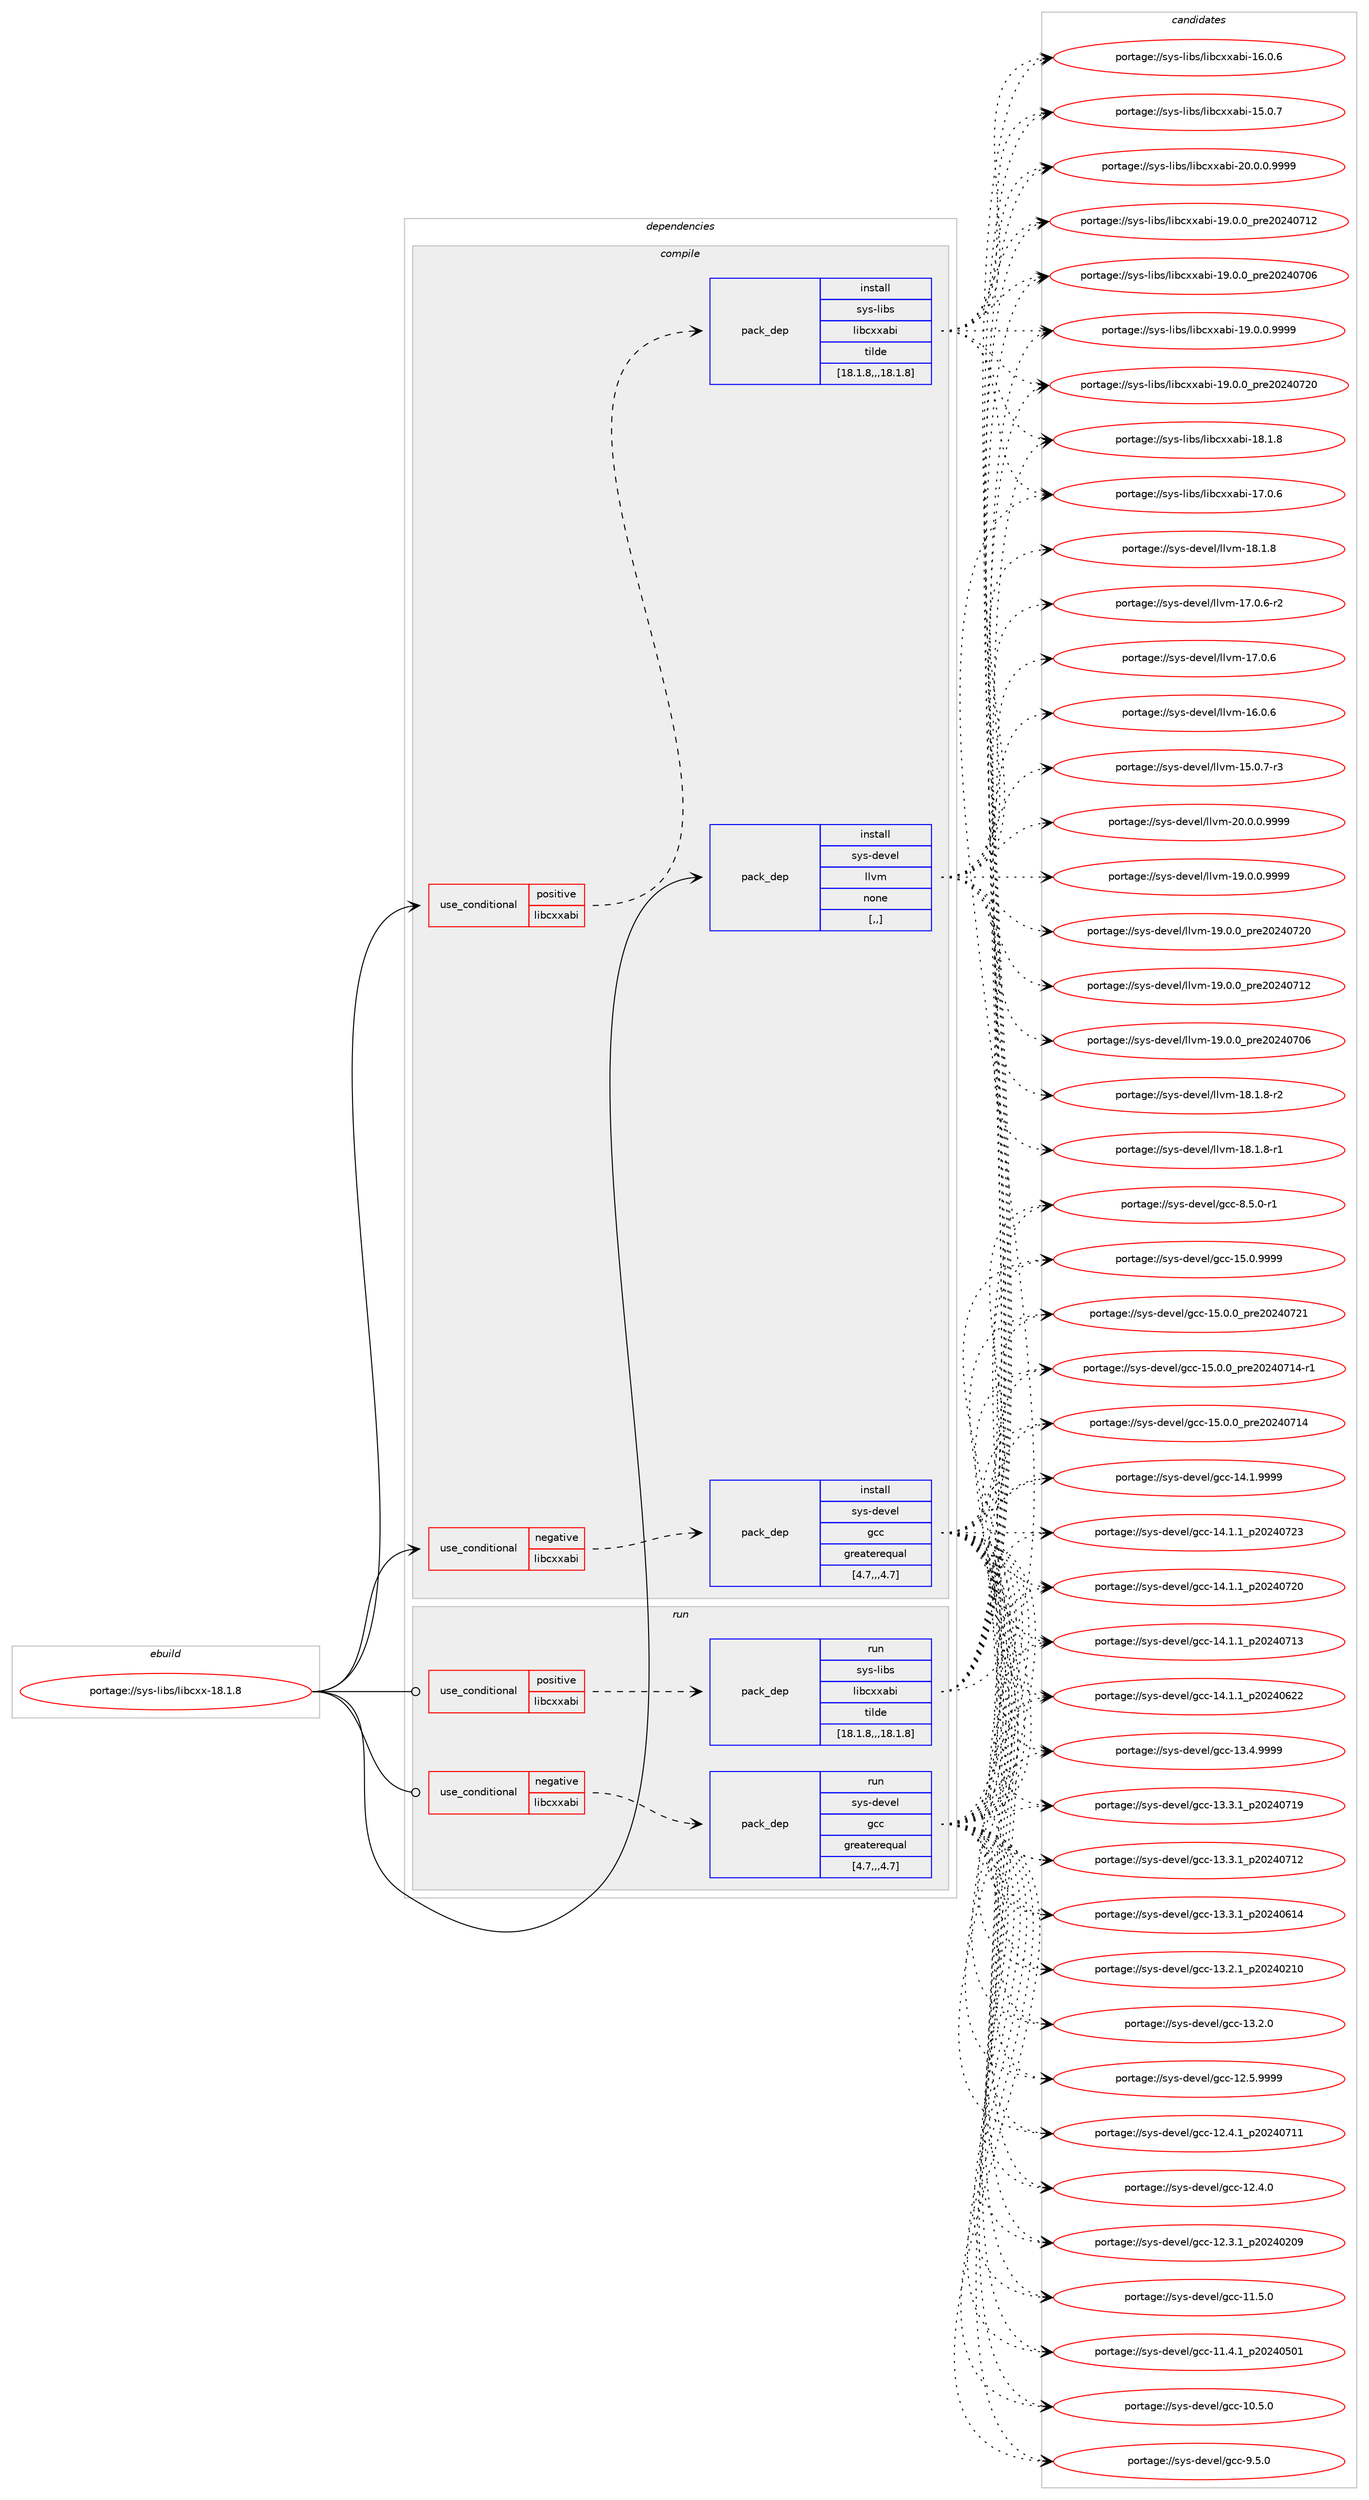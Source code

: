 digraph prolog {

# *************
# Graph options
# *************

newrank=true;
concentrate=true;
compound=true;
graph [rankdir=LR,fontname=Helvetica,fontsize=10,ranksep=1.5];#, ranksep=2.5, nodesep=0.2];
edge  [arrowhead=vee];
node  [fontname=Helvetica,fontsize=10];

# **********
# The ebuild
# **********

subgraph cluster_leftcol {
color=gray;
label=<<i>ebuild</i>>;
id [label="portage://sys-libs/libcxx-18.1.8", color=red, width=4, href="../sys-libs/libcxx-18.1.8.svg"];
}

# ****************
# The dependencies
# ****************

subgraph cluster_midcol {
color=gray;
label=<<i>dependencies</i>>;
subgraph cluster_compile {
fillcolor="#eeeeee";
style=filled;
label=<<i>compile</i>>;
subgraph cond117885 {
dependency441732 [label=<<TABLE BORDER="0" CELLBORDER="1" CELLSPACING="0" CELLPADDING="4"><TR><TD ROWSPAN="3" CELLPADDING="10">use_conditional</TD></TR><TR><TD>negative</TD></TR><TR><TD>libcxxabi</TD></TR></TABLE>>, shape=none, color=red];
subgraph pack320848 {
dependency441733 [label=<<TABLE BORDER="0" CELLBORDER="1" CELLSPACING="0" CELLPADDING="4" WIDTH="220"><TR><TD ROWSPAN="6" CELLPADDING="30">pack_dep</TD></TR><TR><TD WIDTH="110">install</TD></TR><TR><TD>sys-devel</TD></TR><TR><TD>gcc</TD></TR><TR><TD>greaterequal</TD></TR><TR><TD>[4.7,,,4.7]</TD></TR></TABLE>>, shape=none, color=blue];
}
dependency441732:e -> dependency441733:w [weight=20,style="dashed",arrowhead="vee"];
}
id:e -> dependency441732:w [weight=20,style="solid",arrowhead="vee"];
subgraph cond117886 {
dependency441734 [label=<<TABLE BORDER="0" CELLBORDER="1" CELLSPACING="0" CELLPADDING="4"><TR><TD ROWSPAN="3" CELLPADDING="10">use_conditional</TD></TR><TR><TD>positive</TD></TR><TR><TD>libcxxabi</TD></TR></TABLE>>, shape=none, color=red];
subgraph pack320849 {
dependency441735 [label=<<TABLE BORDER="0" CELLBORDER="1" CELLSPACING="0" CELLPADDING="4" WIDTH="220"><TR><TD ROWSPAN="6" CELLPADDING="30">pack_dep</TD></TR><TR><TD WIDTH="110">install</TD></TR><TR><TD>sys-libs</TD></TR><TR><TD>libcxxabi</TD></TR><TR><TD>tilde</TD></TR><TR><TD>[18.1.8,,,18.1.8]</TD></TR></TABLE>>, shape=none, color=blue];
}
dependency441734:e -> dependency441735:w [weight=20,style="dashed",arrowhead="vee"];
}
id:e -> dependency441734:w [weight=20,style="solid",arrowhead="vee"];
subgraph pack320850 {
dependency441736 [label=<<TABLE BORDER="0" CELLBORDER="1" CELLSPACING="0" CELLPADDING="4" WIDTH="220"><TR><TD ROWSPAN="6" CELLPADDING="30">pack_dep</TD></TR><TR><TD WIDTH="110">install</TD></TR><TR><TD>sys-devel</TD></TR><TR><TD>llvm</TD></TR><TR><TD>none</TD></TR><TR><TD>[,,]</TD></TR></TABLE>>, shape=none, color=blue];
}
id:e -> dependency441736:w [weight=20,style="solid",arrowhead="vee"];
}
subgraph cluster_compileandrun {
fillcolor="#eeeeee";
style=filled;
label=<<i>compile and run</i>>;
}
subgraph cluster_run {
fillcolor="#eeeeee";
style=filled;
label=<<i>run</i>>;
subgraph cond117887 {
dependency441737 [label=<<TABLE BORDER="0" CELLBORDER="1" CELLSPACING="0" CELLPADDING="4"><TR><TD ROWSPAN="3" CELLPADDING="10">use_conditional</TD></TR><TR><TD>negative</TD></TR><TR><TD>libcxxabi</TD></TR></TABLE>>, shape=none, color=red];
subgraph pack320851 {
dependency441738 [label=<<TABLE BORDER="0" CELLBORDER="1" CELLSPACING="0" CELLPADDING="4" WIDTH="220"><TR><TD ROWSPAN="6" CELLPADDING="30">pack_dep</TD></TR><TR><TD WIDTH="110">run</TD></TR><TR><TD>sys-devel</TD></TR><TR><TD>gcc</TD></TR><TR><TD>greaterequal</TD></TR><TR><TD>[4.7,,,4.7]</TD></TR></TABLE>>, shape=none, color=blue];
}
dependency441737:e -> dependency441738:w [weight=20,style="dashed",arrowhead="vee"];
}
id:e -> dependency441737:w [weight=20,style="solid",arrowhead="odot"];
subgraph cond117888 {
dependency441739 [label=<<TABLE BORDER="0" CELLBORDER="1" CELLSPACING="0" CELLPADDING="4"><TR><TD ROWSPAN="3" CELLPADDING="10">use_conditional</TD></TR><TR><TD>positive</TD></TR><TR><TD>libcxxabi</TD></TR></TABLE>>, shape=none, color=red];
subgraph pack320852 {
dependency441740 [label=<<TABLE BORDER="0" CELLBORDER="1" CELLSPACING="0" CELLPADDING="4" WIDTH="220"><TR><TD ROWSPAN="6" CELLPADDING="30">pack_dep</TD></TR><TR><TD WIDTH="110">run</TD></TR><TR><TD>sys-libs</TD></TR><TR><TD>libcxxabi</TD></TR><TR><TD>tilde</TD></TR><TR><TD>[18.1.8,,,18.1.8]</TD></TR></TABLE>>, shape=none, color=blue];
}
dependency441739:e -> dependency441740:w [weight=20,style="dashed",arrowhead="vee"];
}
id:e -> dependency441739:w [weight=20,style="solid",arrowhead="odot"];
}
}

# **************
# The candidates
# **************

subgraph cluster_choices {
rank=same;
color=gray;
label=<<i>candidates</i>>;

subgraph choice320848 {
color=black;
nodesep=1;
choice1151211154510010111810110847103999945495346484657575757 [label="portage://sys-devel/gcc-15.0.9999", color=red, width=4,href="../sys-devel/gcc-15.0.9999.svg"];
choice1151211154510010111810110847103999945495346484648951121141015048505248555049 [label="portage://sys-devel/gcc-15.0.0_pre20240721", color=red, width=4,href="../sys-devel/gcc-15.0.0_pre20240721.svg"];
choice11512111545100101118101108471039999454953464846489511211410150485052485549524511449 [label="portage://sys-devel/gcc-15.0.0_pre20240714-r1", color=red, width=4,href="../sys-devel/gcc-15.0.0_pre20240714-r1.svg"];
choice1151211154510010111810110847103999945495346484648951121141015048505248554952 [label="portage://sys-devel/gcc-15.0.0_pre20240714", color=red, width=4,href="../sys-devel/gcc-15.0.0_pre20240714.svg"];
choice1151211154510010111810110847103999945495246494657575757 [label="portage://sys-devel/gcc-14.1.9999", color=red, width=4,href="../sys-devel/gcc-14.1.9999.svg"];
choice1151211154510010111810110847103999945495246494649951125048505248555051 [label="portage://sys-devel/gcc-14.1.1_p20240723", color=red, width=4,href="../sys-devel/gcc-14.1.1_p20240723.svg"];
choice1151211154510010111810110847103999945495246494649951125048505248555048 [label="portage://sys-devel/gcc-14.1.1_p20240720", color=red, width=4,href="../sys-devel/gcc-14.1.1_p20240720.svg"];
choice1151211154510010111810110847103999945495246494649951125048505248554951 [label="portage://sys-devel/gcc-14.1.1_p20240713", color=red, width=4,href="../sys-devel/gcc-14.1.1_p20240713.svg"];
choice1151211154510010111810110847103999945495246494649951125048505248545050 [label="portage://sys-devel/gcc-14.1.1_p20240622", color=red, width=4,href="../sys-devel/gcc-14.1.1_p20240622.svg"];
choice1151211154510010111810110847103999945495146524657575757 [label="portage://sys-devel/gcc-13.4.9999", color=red, width=4,href="../sys-devel/gcc-13.4.9999.svg"];
choice1151211154510010111810110847103999945495146514649951125048505248554957 [label="portage://sys-devel/gcc-13.3.1_p20240719", color=red, width=4,href="../sys-devel/gcc-13.3.1_p20240719.svg"];
choice1151211154510010111810110847103999945495146514649951125048505248554950 [label="portage://sys-devel/gcc-13.3.1_p20240712", color=red, width=4,href="../sys-devel/gcc-13.3.1_p20240712.svg"];
choice1151211154510010111810110847103999945495146514649951125048505248544952 [label="portage://sys-devel/gcc-13.3.1_p20240614", color=red, width=4,href="../sys-devel/gcc-13.3.1_p20240614.svg"];
choice1151211154510010111810110847103999945495146504649951125048505248504948 [label="portage://sys-devel/gcc-13.2.1_p20240210", color=red, width=4,href="../sys-devel/gcc-13.2.1_p20240210.svg"];
choice1151211154510010111810110847103999945495146504648 [label="portage://sys-devel/gcc-13.2.0", color=red, width=4,href="../sys-devel/gcc-13.2.0.svg"];
choice1151211154510010111810110847103999945495046534657575757 [label="portage://sys-devel/gcc-12.5.9999", color=red, width=4,href="../sys-devel/gcc-12.5.9999.svg"];
choice1151211154510010111810110847103999945495046524649951125048505248554949 [label="portage://sys-devel/gcc-12.4.1_p20240711", color=red, width=4,href="../sys-devel/gcc-12.4.1_p20240711.svg"];
choice1151211154510010111810110847103999945495046524648 [label="portage://sys-devel/gcc-12.4.0", color=red, width=4,href="../sys-devel/gcc-12.4.0.svg"];
choice1151211154510010111810110847103999945495046514649951125048505248504857 [label="portage://sys-devel/gcc-12.3.1_p20240209", color=red, width=4,href="../sys-devel/gcc-12.3.1_p20240209.svg"];
choice1151211154510010111810110847103999945494946534648 [label="portage://sys-devel/gcc-11.5.0", color=red, width=4,href="../sys-devel/gcc-11.5.0.svg"];
choice1151211154510010111810110847103999945494946524649951125048505248534849 [label="portage://sys-devel/gcc-11.4.1_p20240501", color=red, width=4,href="../sys-devel/gcc-11.4.1_p20240501.svg"];
choice1151211154510010111810110847103999945494846534648 [label="portage://sys-devel/gcc-10.5.0", color=red, width=4,href="../sys-devel/gcc-10.5.0.svg"];
choice11512111545100101118101108471039999455746534648 [label="portage://sys-devel/gcc-9.5.0", color=red, width=4,href="../sys-devel/gcc-9.5.0.svg"];
choice115121115451001011181011084710399994556465346484511449 [label="portage://sys-devel/gcc-8.5.0-r1", color=red, width=4,href="../sys-devel/gcc-8.5.0-r1.svg"];
dependency441733:e -> choice1151211154510010111810110847103999945495346484657575757:w [style=dotted,weight="100"];
dependency441733:e -> choice1151211154510010111810110847103999945495346484648951121141015048505248555049:w [style=dotted,weight="100"];
dependency441733:e -> choice11512111545100101118101108471039999454953464846489511211410150485052485549524511449:w [style=dotted,weight="100"];
dependency441733:e -> choice1151211154510010111810110847103999945495346484648951121141015048505248554952:w [style=dotted,weight="100"];
dependency441733:e -> choice1151211154510010111810110847103999945495246494657575757:w [style=dotted,weight="100"];
dependency441733:e -> choice1151211154510010111810110847103999945495246494649951125048505248555051:w [style=dotted,weight="100"];
dependency441733:e -> choice1151211154510010111810110847103999945495246494649951125048505248555048:w [style=dotted,weight="100"];
dependency441733:e -> choice1151211154510010111810110847103999945495246494649951125048505248554951:w [style=dotted,weight="100"];
dependency441733:e -> choice1151211154510010111810110847103999945495246494649951125048505248545050:w [style=dotted,weight="100"];
dependency441733:e -> choice1151211154510010111810110847103999945495146524657575757:w [style=dotted,weight="100"];
dependency441733:e -> choice1151211154510010111810110847103999945495146514649951125048505248554957:w [style=dotted,weight="100"];
dependency441733:e -> choice1151211154510010111810110847103999945495146514649951125048505248554950:w [style=dotted,weight="100"];
dependency441733:e -> choice1151211154510010111810110847103999945495146514649951125048505248544952:w [style=dotted,weight="100"];
dependency441733:e -> choice1151211154510010111810110847103999945495146504649951125048505248504948:w [style=dotted,weight="100"];
dependency441733:e -> choice1151211154510010111810110847103999945495146504648:w [style=dotted,weight="100"];
dependency441733:e -> choice1151211154510010111810110847103999945495046534657575757:w [style=dotted,weight="100"];
dependency441733:e -> choice1151211154510010111810110847103999945495046524649951125048505248554949:w [style=dotted,weight="100"];
dependency441733:e -> choice1151211154510010111810110847103999945495046524648:w [style=dotted,weight="100"];
dependency441733:e -> choice1151211154510010111810110847103999945495046514649951125048505248504857:w [style=dotted,weight="100"];
dependency441733:e -> choice1151211154510010111810110847103999945494946534648:w [style=dotted,weight="100"];
dependency441733:e -> choice1151211154510010111810110847103999945494946524649951125048505248534849:w [style=dotted,weight="100"];
dependency441733:e -> choice1151211154510010111810110847103999945494846534648:w [style=dotted,weight="100"];
dependency441733:e -> choice11512111545100101118101108471039999455746534648:w [style=dotted,weight="100"];
dependency441733:e -> choice115121115451001011181011084710399994556465346484511449:w [style=dotted,weight="100"];
}
subgraph choice320849 {
color=black;
nodesep=1;
choice11512111545108105981154710810598991201209798105455048464846484657575757 [label="portage://sys-libs/libcxxabi-20.0.0.9999", color=red, width=4,href="../sys-libs/libcxxabi-20.0.0.9999.svg"];
choice11512111545108105981154710810598991201209798105454957464846484657575757 [label="portage://sys-libs/libcxxabi-19.0.0.9999", color=red, width=4,href="../sys-libs/libcxxabi-19.0.0.9999.svg"];
choice1151211154510810598115471081059899120120979810545495746484648951121141015048505248555048 [label="portage://sys-libs/libcxxabi-19.0.0_pre20240720", color=red, width=4,href="../sys-libs/libcxxabi-19.0.0_pre20240720.svg"];
choice1151211154510810598115471081059899120120979810545495746484648951121141015048505248554950 [label="portage://sys-libs/libcxxabi-19.0.0_pre20240712", color=red, width=4,href="../sys-libs/libcxxabi-19.0.0_pre20240712.svg"];
choice1151211154510810598115471081059899120120979810545495746484648951121141015048505248554854 [label="portage://sys-libs/libcxxabi-19.0.0_pre20240706", color=red, width=4,href="../sys-libs/libcxxabi-19.0.0_pre20240706.svg"];
choice1151211154510810598115471081059899120120979810545495646494656 [label="portage://sys-libs/libcxxabi-18.1.8", color=red, width=4,href="../sys-libs/libcxxabi-18.1.8.svg"];
choice1151211154510810598115471081059899120120979810545495546484654 [label="portage://sys-libs/libcxxabi-17.0.6", color=red, width=4,href="../sys-libs/libcxxabi-17.0.6.svg"];
choice1151211154510810598115471081059899120120979810545495446484654 [label="portage://sys-libs/libcxxabi-16.0.6", color=red, width=4,href="../sys-libs/libcxxabi-16.0.6.svg"];
choice1151211154510810598115471081059899120120979810545495346484655 [label="portage://sys-libs/libcxxabi-15.0.7", color=red, width=4,href="../sys-libs/libcxxabi-15.0.7.svg"];
dependency441735:e -> choice11512111545108105981154710810598991201209798105455048464846484657575757:w [style=dotted,weight="100"];
dependency441735:e -> choice11512111545108105981154710810598991201209798105454957464846484657575757:w [style=dotted,weight="100"];
dependency441735:e -> choice1151211154510810598115471081059899120120979810545495746484648951121141015048505248555048:w [style=dotted,weight="100"];
dependency441735:e -> choice1151211154510810598115471081059899120120979810545495746484648951121141015048505248554950:w [style=dotted,weight="100"];
dependency441735:e -> choice1151211154510810598115471081059899120120979810545495746484648951121141015048505248554854:w [style=dotted,weight="100"];
dependency441735:e -> choice1151211154510810598115471081059899120120979810545495646494656:w [style=dotted,weight="100"];
dependency441735:e -> choice1151211154510810598115471081059899120120979810545495546484654:w [style=dotted,weight="100"];
dependency441735:e -> choice1151211154510810598115471081059899120120979810545495446484654:w [style=dotted,weight="100"];
dependency441735:e -> choice1151211154510810598115471081059899120120979810545495346484655:w [style=dotted,weight="100"];
}
subgraph choice320850 {
color=black;
nodesep=1;
choice1151211154510010111810110847108108118109455048464846484657575757 [label="portage://sys-devel/llvm-20.0.0.9999", color=red, width=4,href="../sys-devel/llvm-20.0.0.9999.svg"];
choice1151211154510010111810110847108108118109454957464846484657575757 [label="portage://sys-devel/llvm-19.0.0.9999", color=red, width=4,href="../sys-devel/llvm-19.0.0.9999.svg"];
choice115121115451001011181011084710810811810945495746484648951121141015048505248555048 [label="portage://sys-devel/llvm-19.0.0_pre20240720", color=red, width=4,href="../sys-devel/llvm-19.0.0_pre20240720.svg"];
choice115121115451001011181011084710810811810945495746484648951121141015048505248554950 [label="portage://sys-devel/llvm-19.0.0_pre20240712", color=red, width=4,href="../sys-devel/llvm-19.0.0_pre20240712.svg"];
choice115121115451001011181011084710810811810945495746484648951121141015048505248554854 [label="portage://sys-devel/llvm-19.0.0_pre20240706", color=red, width=4,href="../sys-devel/llvm-19.0.0_pre20240706.svg"];
choice1151211154510010111810110847108108118109454956464946564511450 [label="portage://sys-devel/llvm-18.1.8-r2", color=red, width=4,href="../sys-devel/llvm-18.1.8-r2.svg"];
choice1151211154510010111810110847108108118109454956464946564511449 [label="portage://sys-devel/llvm-18.1.8-r1", color=red, width=4,href="../sys-devel/llvm-18.1.8-r1.svg"];
choice115121115451001011181011084710810811810945495646494656 [label="portage://sys-devel/llvm-18.1.8", color=red, width=4,href="../sys-devel/llvm-18.1.8.svg"];
choice1151211154510010111810110847108108118109454955464846544511450 [label="portage://sys-devel/llvm-17.0.6-r2", color=red, width=4,href="../sys-devel/llvm-17.0.6-r2.svg"];
choice115121115451001011181011084710810811810945495546484654 [label="portage://sys-devel/llvm-17.0.6", color=red, width=4,href="../sys-devel/llvm-17.0.6.svg"];
choice115121115451001011181011084710810811810945495446484654 [label="portage://sys-devel/llvm-16.0.6", color=red, width=4,href="../sys-devel/llvm-16.0.6.svg"];
choice1151211154510010111810110847108108118109454953464846554511451 [label="portage://sys-devel/llvm-15.0.7-r3", color=red, width=4,href="../sys-devel/llvm-15.0.7-r3.svg"];
dependency441736:e -> choice1151211154510010111810110847108108118109455048464846484657575757:w [style=dotted,weight="100"];
dependency441736:e -> choice1151211154510010111810110847108108118109454957464846484657575757:w [style=dotted,weight="100"];
dependency441736:e -> choice115121115451001011181011084710810811810945495746484648951121141015048505248555048:w [style=dotted,weight="100"];
dependency441736:e -> choice115121115451001011181011084710810811810945495746484648951121141015048505248554950:w [style=dotted,weight="100"];
dependency441736:e -> choice115121115451001011181011084710810811810945495746484648951121141015048505248554854:w [style=dotted,weight="100"];
dependency441736:e -> choice1151211154510010111810110847108108118109454956464946564511450:w [style=dotted,weight="100"];
dependency441736:e -> choice1151211154510010111810110847108108118109454956464946564511449:w [style=dotted,weight="100"];
dependency441736:e -> choice115121115451001011181011084710810811810945495646494656:w [style=dotted,weight="100"];
dependency441736:e -> choice1151211154510010111810110847108108118109454955464846544511450:w [style=dotted,weight="100"];
dependency441736:e -> choice115121115451001011181011084710810811810945495546484654:w [style=dotted,weight="100"];
dependency441736:e -> choice115121115451001011181011084710810811810945495446484654:w [style=dotted,weight="100"];
dependency441736:e -> choice1151211154510010111810110847108108118109454953464846554511451:w [style=dotted,weight="100"];
}
subgraph choice320851 {
color=black;
nodesep=1;
choice1151211154510010111810110847103999945495346484657575757 [label="portage://sys-devel/gcc-15.0.9999", color=red, width=4,href="../sys-devel/gcc-15.0.9999.svg"];
choice1151211154510010111810110847103999945495346484648951121141015048505248555049 [label="portage://sys-devel/gcc-15.0.0_pre20240721", color=red, width=4,href="../sys-devel/gcc-15.0.0_pre20240721.svg"];
choice11512111545100101118101108471039999454953464846489511211410150485052485549524511449 [label="portage://sys-devel/gcc-15.0.0_pre20240714-r1", color=red, width=4,href="../sys-devel/gcc-15.0.0_pre20240714-r1.svg"];
choice1151211154510010111810110847103999945495346484648951121141015048505248554952 [label="portage://sys-devel/gcc-15.0.0_pre20240714", color=red, width=4,href="../sys-devel/gcc-15.0.0_pre20240714.svg"];
choice1151211154510010111810110847103999945495246494657575757 [label="portage://sys-devel/gcc-14.1.9999", color=red, width=4,href="../sys-devel/gcc-14.1.9999.svg"];
choice1151211154510010111810110847103999945495246494649951125048505248555051 [label="portage://sys-devel/gcc-14.1.1_p20240723", color=red, width=4,href="../sys-devel/gcc-14.1.1_p20240723.svg"];
choice1151211154510010111810110847103999945495246494649951125048505248555048 [label="portage://sys-devel/gcc-14.1.1_p20240720", color=red, width=4,href="../sys-devel/gcc-14.1.1_p20240720.svg"];
choice1151211154510010111810110847103999945495246494649951125048505248554951 [label="portage://sys-devel/gcc-14.1.1_p20240713", color=red, width=4,href="../sys-devel/gcc-14.1.1_p20240713.svg"];
choice1151211154510010111810110847103999945495246494649951125048505248545050 [label="portage://sys-devel/gcc-14.1.1_p20240622", color=red, width=4,href="../sys-devel/gcc-14.1.1_p20240622.svg"];
choice1151211154510010111810110847103999945495146524657575757 [label="portage://sys-devel/gcc-13.4.9999", color=red, width=4,href="../sys-devel/gcc-13.4.9999.svg"];
choice1151211154510010111810110847103999945495146514649951125048505248554957 [label="portage://sys-devel/gcc-13.3.1_p20240719", color=red, width=4,href="../sys-devel/gcc-13.3.1_p20240719.svg"];
choice1151211154510010111810110847103999945495146514649951125048505248554950 [label="portage://sys-devel/gcc-13.3.1_p20240712", color=red, width=4,href="../sys-devel/gcc-13.3.1_p20240712.svg"];
choice1151211154510010111810110847103999945495146514649951125048505248544952 [label="portage://sys-devel/gcc-13.3.1_p20240614", color=red, width=4,href="../sys-devel/gcc-13.3.1_p20240614.svg"];
choice1151211154510010111810110847103999945495146504649951125048505248504948 [label="portage://sys-devel/gcc-13.2.1_p20240210", color=red, width=4,href="../sys-devel/gcc-13.2.1_p20240210.svg"];
choice1151211154510010111810110847103999945495146504648 [label="portage://sys-devel/gcc-13.2.0", color=red, width=4,href="../sys-devel/gcc-13.2.0.svg"];
choice1151211154510010111810110847103999945495046534657575757 [label="portage://sys-devel/gcc-12.5.9999", color=red, width=4,href="../sys-devel/gcc-12.5.9999.svg"];
choice1151211154510010111810110847103999945495046524649951125048505248554949 [label="portage://sys-devel/gcc-12.4.1_p20240711", color=red, width=4,href="../sys-devel/gcc-12.4.1_p20240711.svg"];
choice1151211154510010111810110847103999945495046524648 [label="portage://sys-devel/gcc-12.4.0", color=red, width=4,href="../sys-devel/gcc-12.4.0.svg"];
choice1151211154510010111810110847103999945495046514649951125048505248504857 [label="portage://sys-devel/gcc-12.3.1_p20240209", color=red, width=4,href="../sys-devel/gcc-12.3.1_p20240209.svg"];
choice1151211154510010111810110847103999945494946534648 [label="portage://sys-devel/gcc-11.5.0", color=red, width=4,href="../sys-devel/gcc-11.5.0.svg"];
choice1151211154510010111810110847103999945494946524649951125048505248534849 [label="portage://sys-devel/gcc-11.4.1_p20240501", color=red, width=4,href="../sys-devel/gcc-11.4.1_p20240501.svg"];
choice1151211154510010111810110847103999945494846534648 [label="portage://sys-devel/gcc-10.5.0", color=red, width=4,href="../sys-devel/gcc-10.5.0.svg"];
choice11512111545100101118101108471039999455746534648 [label="portage://sys-devel/gcc-9.5.0", color=red, width=4,href="../sys-devel/gcc-9.5.0.svg"];
choice115121115451001011181011084710399994556465346484511449 [label="portage://sys-devel/gcc-8.5.0-r1", color=red, width=4,href="../sys-devel/gcc-8.5.0-r1.svg"];
dependency441738:e -> choice1151211154510010111810110847103999945495346484657575757:w [style=dotted,weight="100"];
dependency441738:e -> choice1151211154510010111810110847103999945495346484648951121141015048505248555049:w [style=dotted,weight="100"];
dependency441738:e -> choice11512111545100101118101108471039999454953464846489511211410150485052485549524511449:w [style=dotted,weight="100"];
dependency441738:e -> choice1151211154510010111810110847103999945495346484648951121141015048505248554952:w [style=dotted,weight="100"];
dependency441738:e -> choice1151211154510010111810110847103999945495246494657575757:w [style=dotted,weight="100"];
dependency441738:e -> choice1151211154510010111810110847103999945495246494649951125048505248555051:w [style=dotted,weight="100"];
dependency441738:e -> choice1151211154510010111810110847103999945495246494649951125048505248555048:w [style=dotted,weight="100"];
dependency441738:e -> choice1151211154510010111810110847103999945495246494649951125048505248554951:w [style=dotted,weight="100"];
dependency441738:e -> choice1151211154510010111810110847103999945495246494649951125048505248545050:w [style=dotted,weight="100"];
dependency441738:e -> choice1151211154510010111810110847103999945495146524657575757:w [style=dotted,weight="100"];
dependency441738:e -> choice1151211154510010111810110847103999945495146514649951125048505248554957:w [style=dotted,weight="100"];
dependency441738:e -> choice1151211154510010111810110847103999945495146514649951125048505248554950:w [style=dotted,weight="100"];
dependency441738:e -> choice1151211154510010111810110847103999945495146514649951125048505248544952:w [style=dotted,weight="100"];
dependency441738:e -> choice1151211154510010111810110847103999945495146504649951125048505248504948:w [style=dotted,weight="100"];
dependency441738:e -> choice1151211154510010111810110847103999945495146504648:w [style=dotted,weight="100"];
dependency441738:e -> choice1151211154510010111810110847103999945495046534657575757:w [style=dotted,weight="100"];
dependency441738:e -> choice1151211154510010111810110847103999945495046524649951125048505248554949:w [style=dotted,weight="100"];
dependency441738:e -> choice1151211154510010111810110847103999945495046524648:w [style=dotted,weight="100"];
dependency441738:e -> choice1151211154510010111810110847103999945495046514649951125048505248504857:w [style=dotted,weight="100"];
dependency441738:e -> choice1151211154510010111810110847103999945494946534648:w [style=dotted,weight="100"];
dependency441738:e -> choice1151211154510010111810110847103999945494946524649951125048505248534849:w [style=dotted,weight="100"];
dependency441738:e -> choice1151211154510010111810110847103999945494846534648:w [style=dotted,weight="100"];
dependency441738:e -> choice11512111545100101118101108471039999455746534648:w [style=dotted,weight="100"];
dependency441738:e -> choice115121115451001011181011084710399994556465346484511449:w [style=dotted,weight="100"];
}
subgraph choice320852 {
color=black;
nodesep=1;
choice11512111545108105981154710810598991201209798105455048464846484657575757 [label="portage://sys-libs/libcxxabi-20.0.0.9999", color=red, width=4,href="../sys-libs/libcxxabi-20.0.0.9999.svg"];
choice11512111545108105981154710810598991201209798105454957464846484657575757 [label="portage://sys-libs/libcxxabi-19.0.0.9999", color=red, width=4,href="../sys-libs/libcxxabi-19.0.0.9999.svg"];
choice1151211154510810598115471081059899120120979810545495746484648951121141015048505248555048 [label="portage://sys-libs/libcxxabi-19.0.0_pre20240720", color=red, width=4,href="../sys-libs/libcxxabi-19.0.0_pre20240720.svg"];
choice1151211154510810598115471081059899120120979810545495746484648951121141015048505248554950 [label="portage://sys-libs/libcxxabi-19.0.0_pre20240712", color=red, width=4,href="../sys-libs/libcxxabi-19.0.0_pre20240712.svg"];
choice1151211154510810598115471081059899120120979810545495746484648951121141015048505248554854 [label="portage://sys-libs/libcxxabi-19.0.0_pre20240706", color=red, width=4,href="../sys-libs/libcxxabi-19.0.0_pre20240706.svg"];
choice1151211154510810598115471081059899120120979810545495646494656 [label="portage://sys-libs/libcxxabi-18.1.8", color=red, width=4,href="../sys-libs/libcxxabi-18.1.8.svg"];
choice1151211154510810598115471081059899120120979810545495546484654 [label="portage://sys-libs/libcxxabi-17.0.6", color=red, width=4,href="../sys-libs/libcxxabi-17.0.6.svg"];
choice1151211154510810598115471081059899120120979810545495446484654 [label="portage://sys-libs/libcxxabi-16.0.6", color=red, width=4,href="../sys-libs/libcxxabi-16.0.6.svg"];
choice1151211154510810598115471081059899120120979810545495346484655 [label="portage://sys-libs/libcxxabi-15.0.7", color=red, width=4,href="../sys-libs/libcxxabi-15.0.7.svg"];
dependency441740:e -> choice11512111545108105981154710810598991201209798105455048464846484657575757:w [style=dotted,weight="100"];
dependency441740:e -> choice11512111545108105981154710810598991201209798105454957464846484657575757:w [style=dotted,weight="100"];
dependency441740:e -> choice1151211154510810598115471081059899120120979810545495746484648951121141015048505248555048:w [style=dotted,weight="100"];
dependency441740:e -> choice1151211154510810598115471081059899120120979810545495746484648951121141015048505248554950:w [style=dotted,weight="100"];
dependency441740:e -> choice1151211154510810598115471081059899120120979810545495746484648951121141015048505248554854:w [style=dotted,weight="100"];
dependency441740:e -> choice1151211154510810598115471081059899120120979810545495646494656:w [style=dotted,weight="100"];
dependency441740:e -> choice1151211154510810598115471081059899120120979810545495546484654:w [style=dotted,weight="100"];
dependency441740:e -> choice1151211154510810598115471081059899120120979810545495446484654:w [style=dotted,weight="100"];
dependency441740:e -> choice1151211154510810598115471081059899120120979810545495346484655:w [style=dotted,weight="100"];
}
}

}
